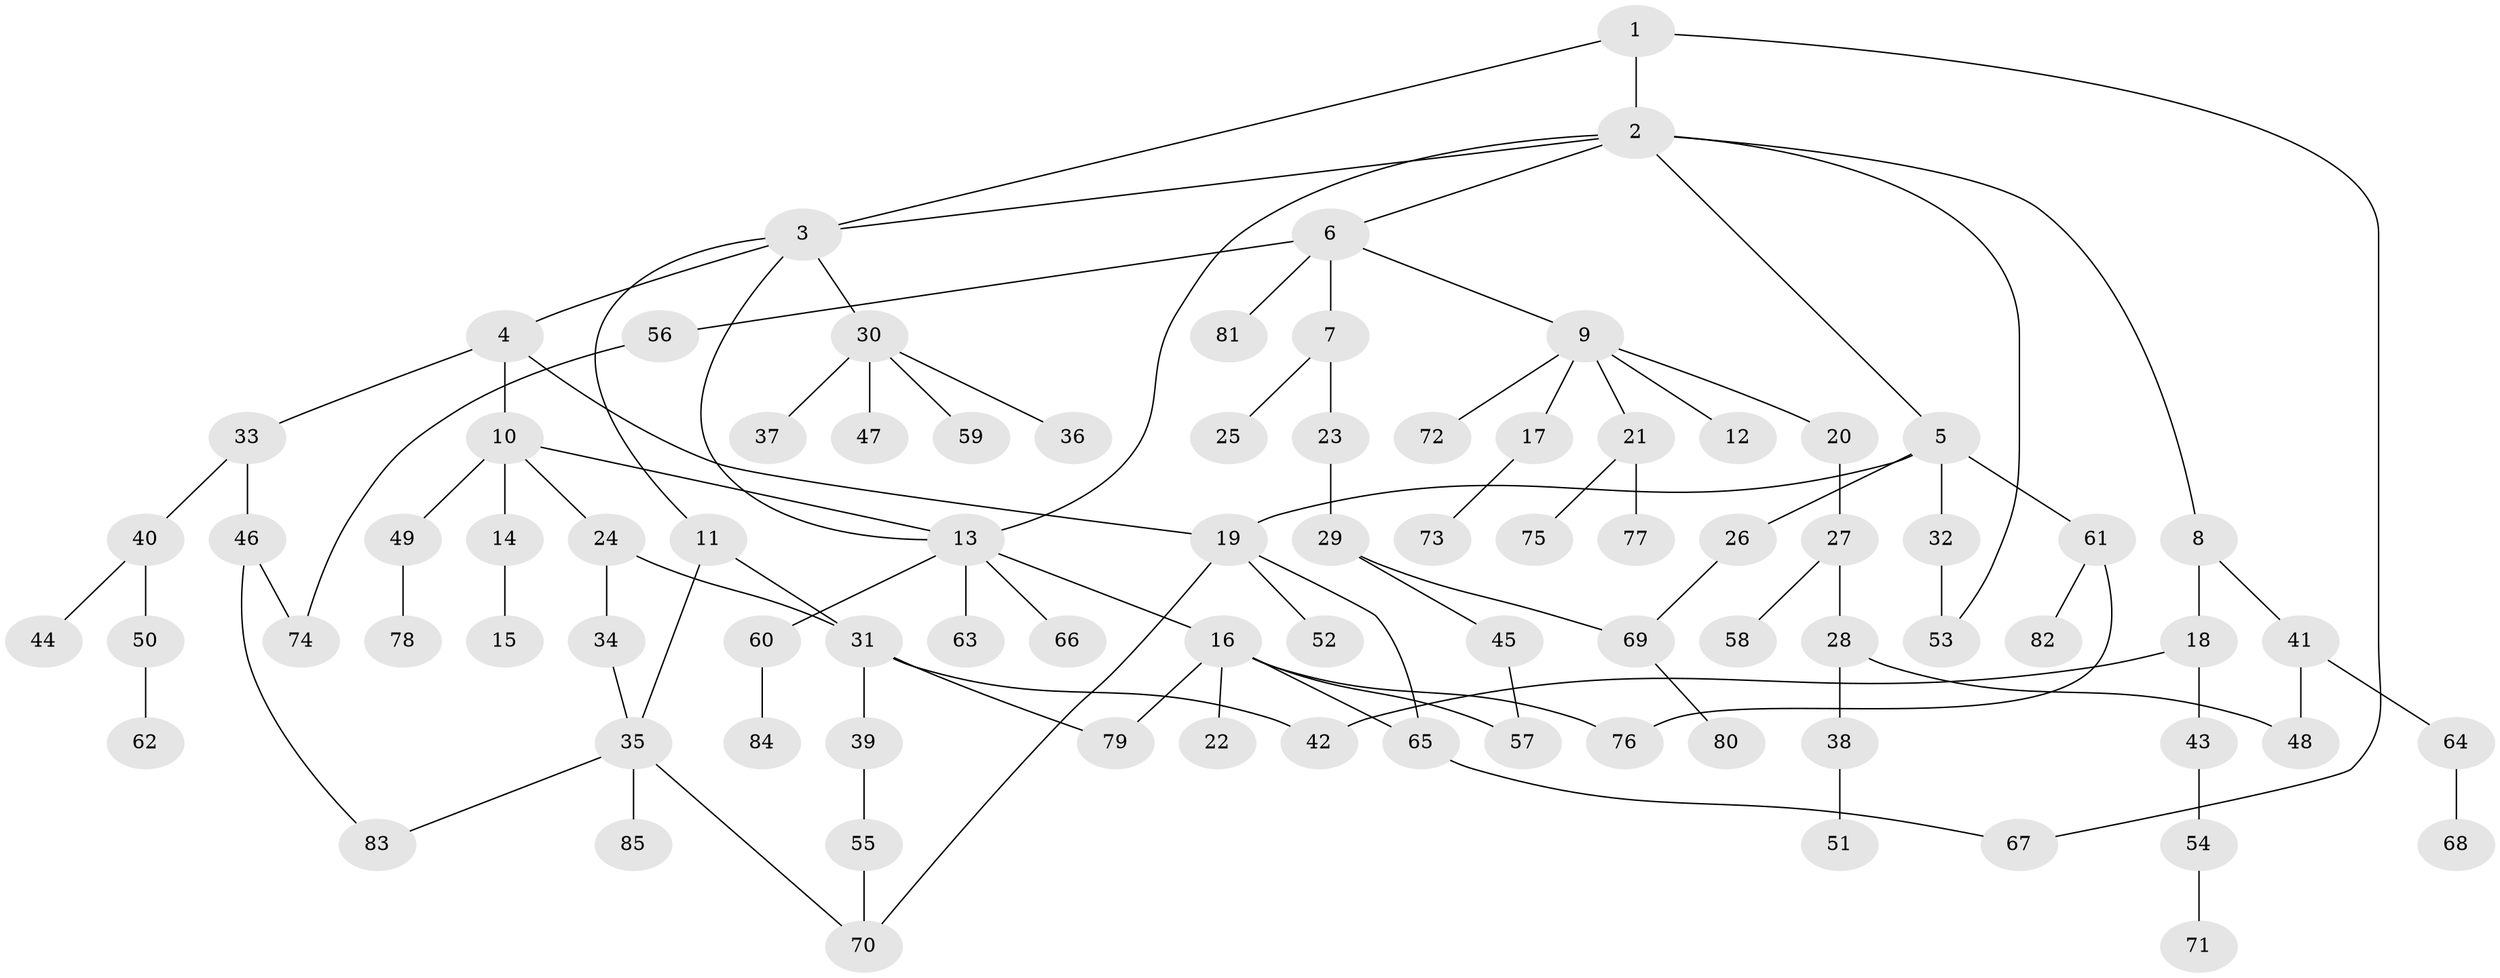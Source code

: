 // coarse degree distribution, {3: 0.1891891891891892, 8: 0.02702702702702703, 5: 0.08108108108108109, 4: 0.21621621621621623, 2: 0.21621621621621623, 1: 0.2702702702702703}
// Generated by graph-tools (version 1.1) at 2025/49/03/04/25 22:49:11]
// undirected, 85 vertices, 103 edges
graph export_dot {
  node [color=gray90,style=filled];
  1;
  2;
  3;
  4;
  5;
  6;
  7;
  8;
  9;
  10;
  11;
  12;
  13;
  14;
  15;
  16;
  17;
  18;
  19;
  20;
  21;
  22;
  23;
  24;
  25;
  26;
  27;
  28;
  29;
  30;
  31;
  32;
  33;
  34;
  35;
  36;
  37;
  38;
  39;
  40;
  41;
  42;
  43;
  44;
  45;
  46;
  47;
  48;
  49;
  50;
  51;
  52;
  53;
  54;
  55;
  56;
  57;
  58;
  59;
  60;
  61;
  62;
  63;
  64;
  65;
  66;
  67;
  68;
  69;
  70;
  71;
  72;
  73;
  74;
  75;
  76;
  77;
  78;
  79;
  80;
  81;
  82;
  83;
  84;
  85;
  1 -- 2;
  1 -- 3;
  1 -- 67;
  2 -- 5;
  2 -- 6;
  2 -- 8;
  2 -- 13;
  2 -- 53;
  2 -- 3;
  3 -- 4;
  3 -- 11;
  3 -- 30;
  3 -- 13;
  4 -- 10;
  4 -- 19;
  4 -- 33;
  5 -- 26;
  5 -- 32;
  5 -- 61;
  5 -- 19;
  6 -- 7;
  6 -- 9;
  6 -- 56;
  6 -- 81;
  7 -- 23;
  7 -- 25;
  8 -- 18;
  8 -- 41;
  9 -- 12;
  9 -- 17;
  9 -- 20;
  9 -- 21;
  9 -- 72;
  10 -- 14;
  10 -- 24;
  10 -- 49;
  10 -- 13;
  11 -- 31;
  11 -- 35;
  13 -- 16;
  13 -- 60;
  13 -- 63;
  13 -- 66;
  14 -- 15;
  16 -- 22;
  16 -- 65;
  16 -- 76;
  16 -- 79;
  16 -- 57;
  17 -- 73;
  18 -- 43;
  18 -- 42;
  19 -- 52;
  19 -- 70;
  19 -- 65;
  20 -- 27;
  21 -- 75;
  21 -- 77;
  23 -- 29;
  24 -- 31;
  24 -- 34;
  26 -- 69;
  27 -- 28;
  27 -- 58;
  28 -- 38;
  28 -- 48;
  29 -- 45;
  29 -- 69;
  30 -- 36;
  30 -- 37;
  30 -- 47;
  30 -- 59;
  31 -- 39;
  31 -- 42;
  31 -- 79;
  32 -- 53;
  33 -- 40;
  33 -- 46;
  34 -- 35;
  35 -- 83;
  35 -- 85;
  35 -- 70;
  38 -- 51;
  39 -- 55;
  40 -- 44;
  40 -- 50;
  41 -- 64;
  41 -- 48;
  43 -- 54;
  45 -- 57;
  46 -- 74;
  46 -- 83;
  49 -- 78;
  50 -- 62;
  54 -- 71;
  55 -- 70;
  56 -- 74;
  60 -- 84;
  61 -- 82;
  61 -- 76;
  64 -- 68;
  65 -- 67;
  69 -- 80;
}
